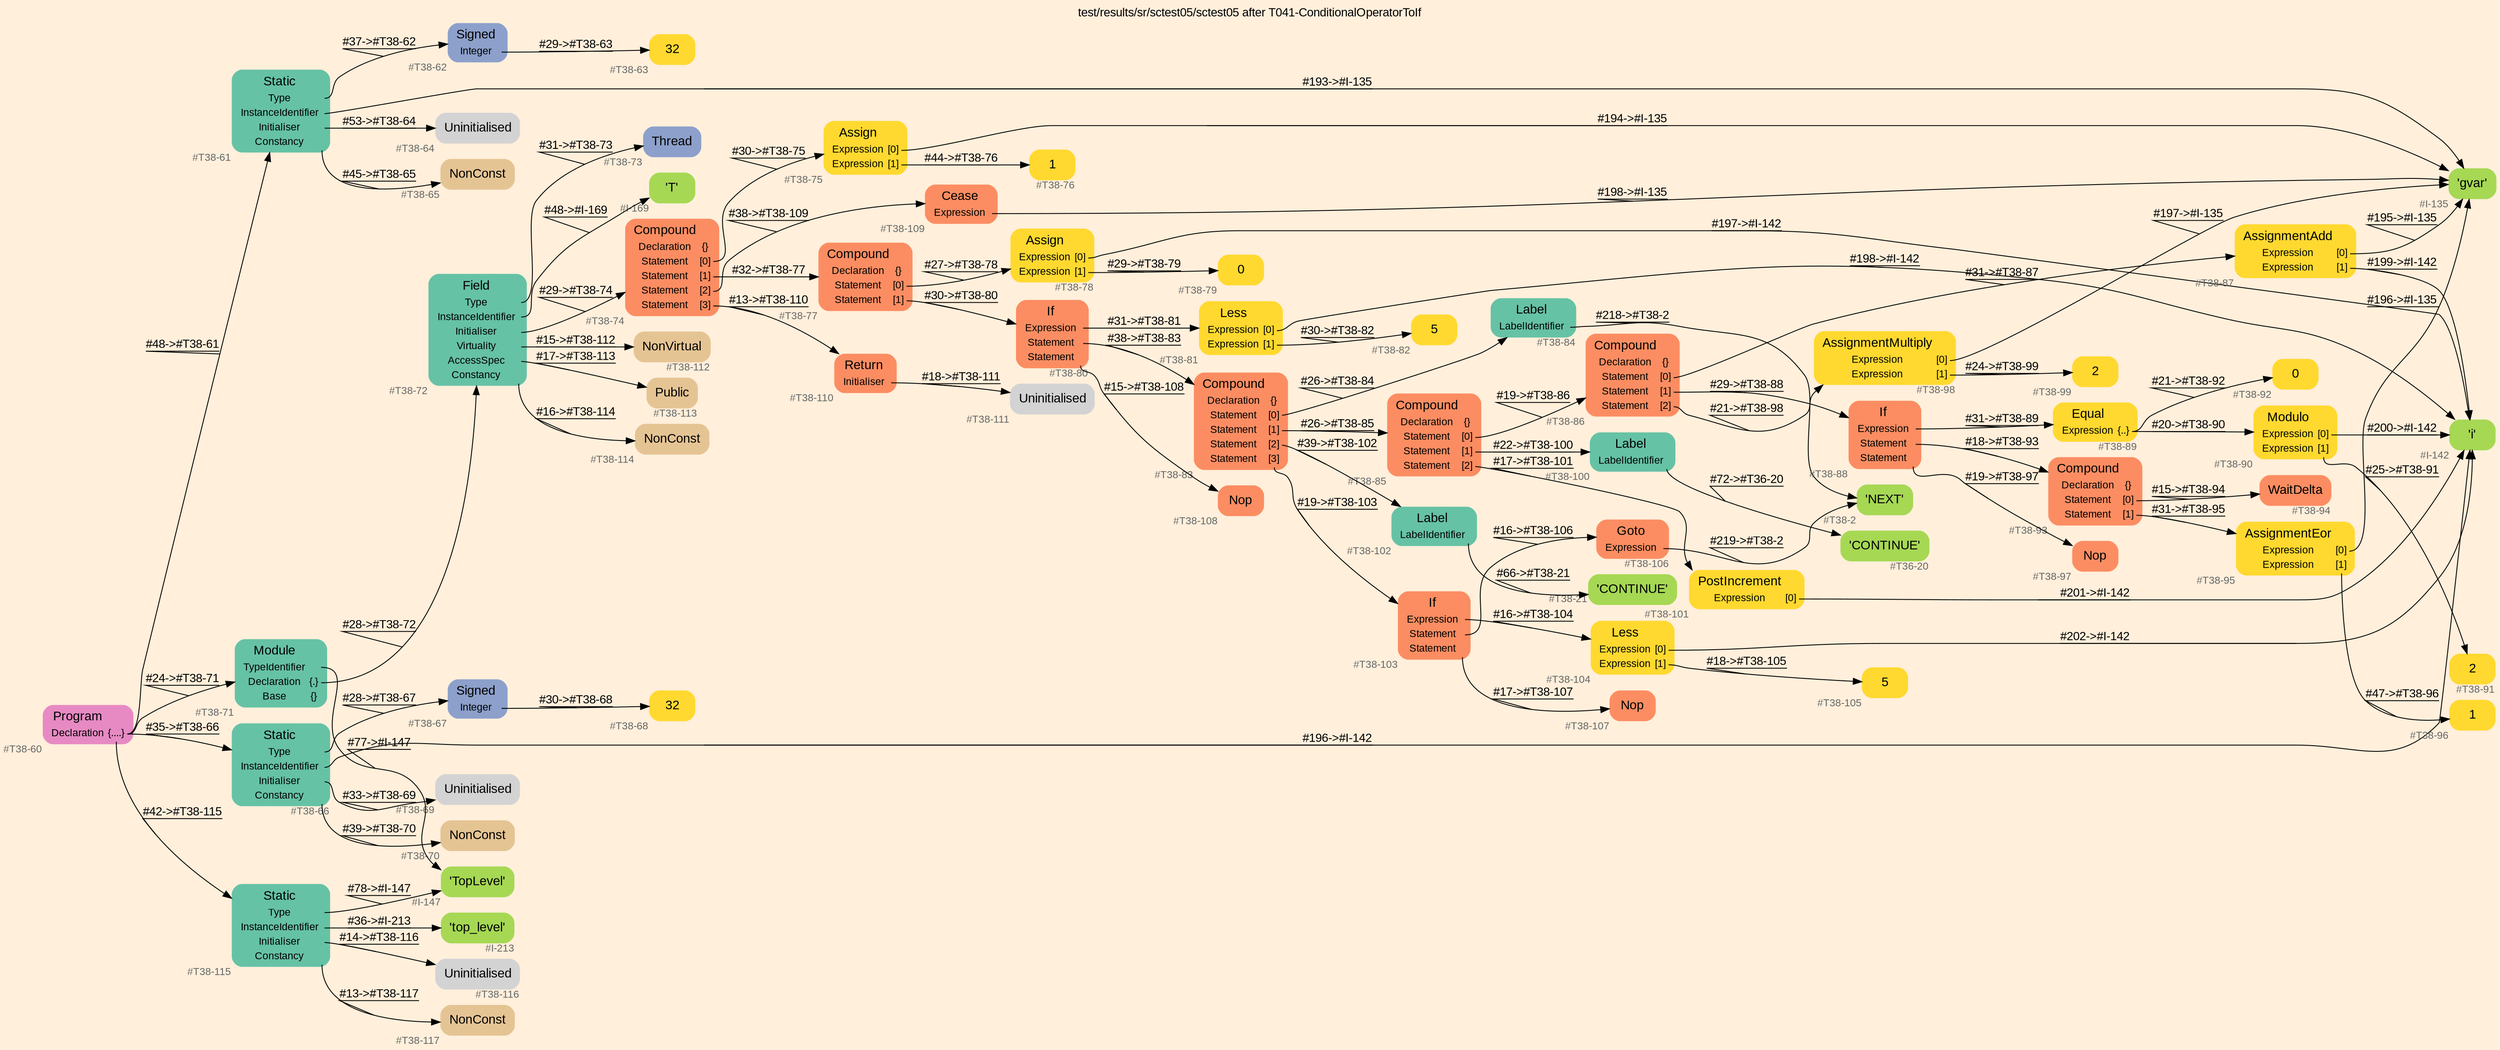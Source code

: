 digraph "test/results/sr/sctest05/sctest05 after T041-ConditionalOperatorToIf" {
label = "test/results/sr/sctest05/sctest05 after T041-ConditionalOperatorToIf"
labelloc = t
graph [
    rankdir = "LR"
    ranksep = 0.3
    bgcolor = antiquewhite1
    color = black
    fontcolor = black
    fontname = "Arial"
];
node [
    fontname = "Arial"
];
edge [
    fontname = "Arial"
];

// -------------------- node figure --------------------
// -------- block #T38-60 ----------
"#T38-60" [
    fillcolor = "/set28/4"
    xlabel = "#T38-60"
    fontsize = "12"
    fontcolor = grey40
    shape = "plaintext"
    label = <<TABLE BORDER="0" CELLBORDER="0" CELLSPACING="0">
     <TR><TD><FONT COLOR="black" POINT-SIZE="15">Program</FONT></TD></TR>
     <TR><TD><FONT COLOR="black" POINT-SIZE="12">Declaration</FONT></TD><TD PORT="port0"><FONT COLOR="black" POINT-SIZE="12">{....}</FONT></TD></TR>
    </TABLE>>
    style = "rounded,filled"
];

// -------- block #T38-61 ----------
"#T38-61" [
    fillcolor = "/set28/1"
    xlabel = "#T38-61"
    fontsize = "12"
    fontcolor = grey40
    shape = "plaintext"
    label = <<TABLE BORDER="0" CELLBORDER="0" CELLSPACING="0">
     <TR><TD><FONT COLOR="black" POINT-SIZE="15">Static</FONT></TD></TR>
     <TR><TD><FONT COLOR="black" POINT-SIZE="12">Type</FONT></TD><TD PORT="port0"></TD></TR>
     <TR><TD><FONT COLOR="black" POINT-SIZE="12">InstanceIdentifier</FONT></TD><TD PORT="port1"></TD></TR>
     <TR><TD><FONT COLOR="black" POINT-SIZE="12">Initialiser</FONT></TD><TD PORT="port2"></TD></TR>
     <TR><TD><FONT COLOR="black" POINT-SIZE="12">Constancy</FONT></TD><TD PORT="port3"></TD></TR>
    </TABLE>>
    style = "rounded,filled"
];

// -------- block #T38-62 ----------
"#T38-62" [
    fillcolor = "/set28/3"
    xlabel = "#T38-62"
    fontsize = "12"
    fontcolor = grey40
    shape = "plaintext"
    label = <<TABLE BORDER="0" CELLBORDER="0" CELLSPACING="0">
     <TR><TD><FONT COLOR="black" POINT-SIZE="15">Signed</FONT></TD></TR>
     <TR><TD><FONT COLOR="black" POINT-SIZE="12">Integer</FONT></TD><TD PORT="port0"></TD></TR>
    </TABLE>>
    style = "rounded,filled"
];

// -------- block #T38-63 ----------
"#T38-63" [
    fillcolor = "/set28/6"
    xlabel = "#T38-63"
    fontsize = "12"
    fontcolor = grey40
    shape = "plaintext"
    label = <<TABLE BORDER="0" CELLBORDER="0" CELLSPACING="0">
     <TR><TD><FONT COLOR="black" POINT-SIZE="15">32</FONT></TD></TR>
    </TABLE>>
    style = "rounded,filled"
];

// -------- block #I-135 ----------
"#I-135" [
    fillcolor = "/set28/5"
    xlabel = "#I-135"
    fontsize = "12"
    fontcolor = grey40
    shape = "plaintext"
    label = <<TABLE BORDER="0" CELLBORDER="0" CELLSPACING="0">
     <TR><TD><FONT COLOR="black" POINT-SIZE="15">'gvar'</FONT></TD></TR>
    </TABLE>>
    style = "rounded,filled"
];

// -------- block #T38-64 ----------
"#T38-64" [
    xlabel = "#T38-64"
    fontsize = "12"
    fontcolor = grey40
    shape = "plaintext"
    label = <<TABLE BORDER="0" CELLBORDER="0" CELLSPACING="0">
     <TR><TD><FONT COLOR="black" POINT-SIZE="15">Uninitialised</FONT></TD></TR>
    </TABLE>>
    style = "rounded,filled"
];

// -------- block #T38-65 ----------
"#T38-65" [
    fillcolor = "/set28/7"
    xlabel = "#T38-65"
    fontsize = "12"
    fontcolor = grey40
    shape = "plaintext"
    label = <<TABLE BORDER="0" CELLBORDER="0" CELLSPACING="0">
     <TR><TD><FONT COLOR="black" POINT-SIZE="15">NonConst</FONT></TD></TR>
    </TABLE>>
    style = "rounded,filled"
];

// -------- block #T38-66 ----------
"#T38-66" [
    fillcolor = "/set28/1"
    xlabel = "#T38-66"
    fontsize = "12"
    fontcolor = grey40
    shape = "plaintext"
    label = <<TABLE BORDER="0" CELLBORDER="0" CELLSPACING="0">
     <TR><TD><FONT COLOR="black" POINT-SIZE="15">Static</FONT></TD></TR>
     <TR><TD><FONT COLOR="black" POINT-SIZE="12">Type</FONT></TD><TD PORT="port0"></TD></TR>
     <TR><TD><FONT COLOR="black" POINT-SIZE="12">InstanceIdentifier</FONT></TD><TD PORT="port1"></TD></TR>
     <TR><TD><FONT COLOR="black" POINT-SIZE="12">Initialiser</FONT></TD><TD PORT="port2"></TD></TR>
     <TR><TD><FONT COLOR="black" POINT-SIZE="12">Constancy</FONT></TD><TD PORT="port3"></TD></TR>
    </TABLE>>
    style = "rounded,filled"
];

// -------- block #T38-67 ----------
"#T38-67" [
    fillcolor = "/set28/3"
    xlabel = "#T38-67"
    fontsize = "12"
    fontcolor = grey40
    shape = "plaintext"
    label = <<TABLE BORDER="0" CELLBORDER="0" CELLSPACING="0">
     <TR><TD><FONT COLOR="black" POINT-SIZE="15">Signed</FONT></TD></TR>
     <TR><TD><FONT COLOR="black" POINT-SIZE="12">Integer</FONT></TD><TD PORT="port0"></TD></TR>
    </TABLE>>
    style = "rounded,filled"
];

// -------- block #T38-68 ----------
"#T38-68" [
    fillcolor = "/set28/6"
    xlabel = "#T38-68"
    fontsize = "12"
    fontcolor = grey40
    shape = "plaintext"
    label = <<TABLE BORDER="0" CELLBORDER="0" CELLSPACING="0">
     <TR><TD><FONT COLOR="black" POINT-SIZE="15">32</FONT></TD></TR>
    </TABLE>>
    style = "rounded,filled"
];

// -------- block #I-142 ----------
"#I-142" [
    fillcolor = "/set28/5"
    xlabel = "#I-142"
    fontsize = "12"
    fontcolor = grey40
    shape = "plaintext"
    label = <<TABLE BORDER="0" CELLBORDER="0" CELLSPACING="0">
     <TR><TD><FONT COLOR="black" POINT-SIZE="15">'i'</FONT></TD></TR>
    </TABLE>>
    style = "rounded,filled"
];

// -------- block #T38-69 ----------
"#T38-69" [
    xlabel = "#T38-69"
    fontsize = "12"
    fontcolor = grey40
    shape = "plaintext"
    label = <<TABLE BORDER="0" CELLBORDER="0" CELLSPACING="0">
     <TR><TD><FONT COLOR="black" POINT-SIZE="15">Uninitialised</FONT></TD></TR>
    </TABLE>>
    style = "rounded,filled"
];

// -------- block #T38-70 ----------
"#T38-70" [
    fillcolor = "/set28/7"
    xlabel = "#T38-70"
    fontsize = "12"
    fontcolor = grey40
    shape = "plaintext"
    label = <<TABLE BORDER="0" CELLBORDER="0" CELLSPACING="0">
     <TR><TD><FONT COLOR="black" POINT-SIZE="15">NonConst</FONT></TD></TR>
    </TABLE>>
    style = "rounded,filled"
];

// -------- block #T38-71 ----------
"#T38-71" [
    fillcolor = "/set28/1"
    xlabel = "#T38-71"
    fontsize = "12"
    fontcolor = grey40
    shape = "plaintext"
    label = <<TABLE BORDER="0" CELLBORDER="0" CELLSPACING="0">
     <TR><TD><FONT COLOR="black" POINT-SIZE="15">Module</FONT></TD></TR>
     <TR><TD><FONT COLOR="black" POINT-SIZE="12">TypeIdentifier</FONT></TD><TD PORT="port0"></TD></TR>
     <TR><TD><FONT COLOR="black" POINT-SIZE="12">Declaration</FONT></TD><TD PORT="port1"><FONT COLOR="black" POINT-SIZE="12">{.}</FONT></TD></TR>
     <TR><TD><FONT COLOR="black" POINT-SIZE="12">Base</FONT></TD><TD PORT="port2"><FONT COLOR="black" POINT-SIZE="12">{}</FONT></TD></TR>
    </TABLE>>
    style = "rounded,filled"
];

// -------- block #I-147 ----------
"#I-147" [
    fillcolor = "/set28/5"
    xlabel = "#I-147"
    fontsize = "12"
    fontcolor = grey40
    shape = "plaintext"
    label = <<TABLE BORDER="0" CELLBORDER="0" CELLSPACING="0">
     <TR><TD><FONT COLOR="black" POINT-SIZE="15">'TopLevel'</FONT></TD></TR>
    </TABLE>>
    style = "rounded,filled"
];

// -------- block #T38-72 ----------
"#T38-72" [
    fillcolor = "/set28/1"
    xlabel = "#T38-72"
    fontsize = "12"
    fontcolor = grey40
    shape = "plaintext"
    label = <<TABLE BORDER="0" CELLBORDER="0" CELLSPACING="0">
     <TR><TD><FONT COLOR="black" POINT-SIZE="15">Field</FONT></TD></TR>
     <TR><TD><FONT COLOR="black" POINT-SIZE="12">Type</FONT></TD><TD PORT="port0"></TD></TR>
     <TR><TD><FONT COLOR="black" POINT-SIZE="12">InstanceIdentifier</FONT></TD><TD PORT="port1"></TD></TR>
     <TR><TD><FONT COLOR="black" POINT-SIZE="12">Initialiser</FONT></TD><TD PORT="port2"></TD></TR>
     <TR><TD><FONT COLOR="black" POINT-SIZE="12">Virtuality</FONT></TD><TD PORT="port3"></TD></TR>
     <TR><TD><FONT COLOR="black" POINT-SIZE="12">AccessSpec</FONT></TD><TD PORT="port4"></TD></TR>
     <TR><TD><FONT COLOR="black" POINT-SIZE="12">Constancy</FONT></TD><TD PORT="port5"></TD></TR>
    </TABLE>>
    style = "rounded,filled"
];

// -------- block #T38-73 ----------
"#T38-73" [
    fillcolor = "/set28/3"
    xlabel = "#T38-73"
    fontsize = "12"
    fontcolor = grey40
    shape = "plaintext"
    label = <<TABLE BORDER="0" CELLBORDER="0" CELLSPACING="0">
     <TR><TD><FONT COLOR="black" POINT-SIZE="15">Thread</FONT></TD></TR>
    </TABLE>>
    style = "rounded,filled"
];

// -------- block #I-169 ----------
"#I-169" [
    fillcolor = "/set28/5"
    xlabel = "#I-169"
    fontsize = "12"
    fontcolor = grey40
    shape = "plaintext"
    label = <<TABLE BORDER="0" CELLBORDER="0" CELLSPACING="0">
     <TR><TD><FONT COLOR="black" POINT-SIZE="15">'T'</FONT></TD></TR>
    </TABLE>>
    style = "rounded,filled"
];

// -------- block #T38-74 ----------
"#T38-74" [
    fillcolor = "/set28/2"
    xlabel = "#T38-74"
    fontsize = "12"
    fontcolor = grey40
    shape = "plaintext"
    label = <<TABLE BORDER="0" CELLBORDER="0" CELLSPACING="0">
     <TR><TD><FONT COLOR="black" POINT-SIZE="15">Compound</FONT></TD></TR>
     <TR><TD><FONT COLOR="black" POINT-SIZE="12">Declaration</FONT></TD><TD PORT="port0"><FONT COLOR="black" POINT-SIZE="12">{}</FONT></TD></TR>
     <TR><TD><FONT COLOR="black" POINT-SIZE="12">Statement</FONT></TD><TD PORT="port1"><FONT COLOR="black" POINT-SIZE="12">[0]</FONT></TD></TR>
     <TR><TD><FONT COLOR="black" POINT-SIZE="12">Statement</FONT></TD><TD PORT="port2"><FONT COLOR="black" POINT-SIZE="12">[1]</FONT></TD></TR>
     <TR><TD><FONT COLOR="black" POINT-SIZE="12">Statement</FONT></TD><TD PORT="port3"><FONT COLOR="black" POINT-SIZE="12">[2]</FONT></TD></TR>
     <TR><TD><FONT COLOR="black" POINT-SIZE="12">Statement</FONT></TD><TD PORT="port4"><FONT COLOR="black" POINT-SIZE="12">[3]</FONT></TD></TR>
    </TABLE>>
    style = "rounded,filled"
];

// -------- block #T38-75 ----------
"#T38-75" [
    fillcolor = "/set28/6"
    xlabel = "#T38-75"
    fontsize = "12"
    fontcolor = grey40
    shape = "plaintext"
    label = <<TABLE BORDER="0" CELLBORDER="0" CELLSPACING="0">
     <TR><TD><FONT COLOR="black" POINT-SIZE="15">Assign</FONT></TD></TR>
     <TR><TD><FONT COLOR="black" POINT-SIZE="12">Expression</FONT></TD><TD PORT="port0"><FONT COLOR="black" POINT-SIZE="12">[0]</FONT></TD></TR>
     <TR><TD><FONT COLOR="black" POINT-SIZE="12">Expression</FONT></TD><TD PORT="port1"><FONT COLOR="black" POINT-SIZE="12">[1]</FONT></TD></TR>
    </TABLE>>
    style = "rounded,filled"
];

// -------- block #T38-76 ----------
"#T38-76" [
    fillcolor = "/set28/6"
    xlabel = "#T38-76"
    fontsize = "12"
    fontcolor = grey40
    shape = "plaintext"
    label = <<TABLE BORDER="0" CELLBORDER="0" CELLSPACING="0">
     <TR><TD><FONT COLOR="black" POINT-SIZE="15">1</FONT></TD></TR>
    </TABLE>>
    style = "rounded,filled"
];

// -------- block #T38-77 ----------
"#T38-77" [
    fillcolor = "/set28/2"
    xlabel = "#T38-77"
    fontsize = "12"
    fontcolor = grey40
    shape = "plaintext"
    label = <<TABLE BORDER="0" CELLBORDER="0" CELLSPACING="0">
     <TR><TD><FONT COLOR="black" POINT-SIZE="15">Compound</FONT></TD></TR>
     <TR><TD><FONT COLOR="black" POINT-SIZE="12">Declaration</FONT></TD><TD PORT="port0"><FONT COLOR="black" POINT-SIZE="12">{}</FONT></TD></TR>
     <TR><TD><FONT COLOR="black" POINT-SIZE="12">Statement</FONT></TD><TD PORT="port1"><FONT COLOR="black" POINT-SIZE="12">[0]</FONT></TD></TR>
     <TR><TD><FONT COLOR="black" POINT-SIZE="12">Statement</FONT></TD><TD PORT="port2"><FONT COLOR="black" POINT-SIZE="12">[1]</FONT></TD></TR>
    </TABLE>>
    style = "rounded,filled"
];

// -------- block #T38-78 ----------
"#T38-78" [
    fillcolor = "/set28/6"
    xlabel = "#T38-78"
    fontsize = "12"
    fontcolor = grey40
    shape = "plaintext"
    label = <<TABLE BORDER="0" CELLBORDER="0" CELLSPACING="0">
     <TR><TD><FONT COLOR="black" POINT-SIZE="15">Assign</FONT></TD></TR>
     <TR><TD><FONT COLOR="black" POINT-SIZE="12">Expression</FONT></TD><TD PORT="port0"><FONT COLOR="black" POINT-SIZE="12">[0]</FONT></TD></TR>
     <TR><TD><FONT COLOR="black" POINT-SIZE="12">Expression</FONT></TD><TD PORT="port1"><FONT COLOR="black" POINT-SIZE="12">[1]</FONT></TD></TR>
    </TABLE>>
    style = "rounded,filled"
];

// -------- block #T38-79 ----------
"#T38-79" [
    fillcolor = "/set28/6"
    xlabel = "#T38-79"
    fontsize = "12"
    fontcolor = grey40
    shape = "plaintext"
    label = <<TABLE BORDER="0" CELLBORDER="0" CELLSPACING="0">
     <TR><TD><FONT COLOR="black" POINT-SIZE="15">0</FONT></TD></TR>
    </TABLE>>
    style = "rounded,filled"
];

// -------- block #T38-80 ----------
"#T38-80" [
    fillcolor = "/set28/2"
    xlabel = "#T38-80"
    fontsize = "12"
    fontcolor = grey40
    shape = "plaintext"
    label = <<TABLE BORDER="0" CELLBORDER="0" CELLSPACING="0">
     <TR><TD><FONT COLOR="black" POINT-SIZE="15">If</FONT></TD></TR>
     <TR><TD><FONT COLOR="black" POINT-SIZE="12">Expression</FONT></TD><TD PORT="port0"></TD></TR>
     <TR><TD><FONT COLOR="black" POINT-SIZE="12">Statement</FONT></TD><TD PORT="port1"></TD></TR>
     <TR><TD><FONT COLOR="black" POINT-SIZE="12">Statement</FONT></TD><TD PORT="port2"></TD></TR>
    </TABLE>>
    style = "rounded,filled"
];

// -------- block #T38-81 ----------
"#T38-81" [
    fillcolor = "/set28/6"
    xlabel = "#T38-81"
    fontsize = "12"
    fontcolor = grey40
    shape = "plaintext"
    label = <<TABLE BORDER="0" CELLBORDER="0" CELLSPACING="0">
     <TR><TD><FONT COLOR="black" POINT-SIZE="15">Less</FONT></TD></TR>
     <TR><TD><FONT COLOR="black" POINT-SIZE="12">Expression</FONT></TD><TD PORT="port0"><FONT COLOR="black" POINT-SIZE="12">[0]</FONT></TD></TR>
     <TR><TD><FONT COLOR="black" POINT-SIZE="12">Expression</FONT></TD><TD PORT="port1"><FONT COLOR="black" POINT-SIZE="12">[1]</FONT></TD></TR>
    </TABLE>>
    style = "rounded,filled"
];

// -------- block #T38-82 ----------
"#T38-82" [
    fillcolor = "/set28/6"
    xlabel = "#T38-82"
    fontsize = "12"
    fontcolor = grey40
    shape = "plaintext"
    label = <<TABLE BORDER="0" CELLBORDER="0" CELLSPACING="0">
     <TR><TD><FONT COLOR="black" POINT-SIZE="15">5</FONT></TD></TR>
    </TABLE>>
    style = "rounded,filled"
];

// -------- block #T38-83 ----------
"#T38-83" [
    fillcolor = "/set28/2"
    xlabel = "#T38-83"
    fontsize = "12"
    fontcolor = grey40
    shape = "plaintext"
    label = <<TABLE BORDER="0" CELLBORDER="0" CELLSPACING="0">
     <TR><TD><FONT COLOR="black" POINT-SIZE="15">Compound</FONT></TD></TR>
     <TR><TD><FONT COLOR="black" POINT-SIZE="12">Declaration</FONT></TD><TD PORT="port0"><FONT COLOR="black" POINT-SIZE="12">{}</FONT></TD></TR>
     <TR><TD><FONT COLOR="black" POINT-SIZE="12">Statement</FONT></TD><TD PORT="port1"><FONT COLOR="black" POINT-SIZE="12">[0]</FONT></TD></TR>
     <TR><TD><FONT COLOR="black" POINT-SIZE="12">Statement</FONT></TD><TD PORT="port2"><FONT COLOR="black" POINT-SIZE="12">[1]</FONT></TD></TR>
     <TR><TD><FONT COLOR="black" POINT-SIZE="12">Statement</FONT></TD><TD PORT="port3"><FONT COLOR="black" POINT-SIZE="12">[2]</FONT></TD></TR>
     <TR><TD><FONT COLOR="black" POINT-SIZE="12">Statement</FONT></TD><TD PORT="port4"><FONT COLOR="black" POINT-SIZE="12">[3]</FONT></TD></TR>
    </TABLE>>
    style = "rounded,filled"
];

// -------- block #T38-84 ----------
"#T38-84" [
    fillcolor = "/set28/1"
    xlabel = "#T38-84"
    fontsize = "12"
    fontcolor = grey40
    shape = "plaintext"
    label = <<TABLE BORDER="0" CELLBORDER="0" CELLSPACING="0">
     <TR><TD><FONT COLOR="black" POINT-SIZE="15">Label</FONT></TD></TR>
     <TR><TD><FONT COLOR="black" POINT-SIZE="12">LabelIdentifier</FONT></TD><TD PORT="port0"></TD></TR>
    </TABLE>>
    style = "rounded,filled"
];

// -------- block #T38-2 ----------
"#T38-2" [
    fillcolor = "/set28/5"
    xlabel = "#T38-2"
    fontsize = "12"
    fontcolor = grey40
    shape = "plaintext"
    label = <<TABLE BORDER="0" CELLBORDER="0" CELLSPACING="0">
     <TR><TD><FONT COLOR="black" POINT-SIZE="15">'NEXT'</FONT></TD></TR>
    </TABLE>>
    style = "rounded,filled"
];

// -------- block #T38-85 ----------
"#T38-85" [
    fillcolor = "/set28/2"
    xlabel = "#T38-85"
    fontsize = "12"
    fontcolor = grey40
    shape = "plaintext"
    label = <<TABLE BORDER="0" CELLBORDER="0" CELLSPACING="0">
     <TR><TD><FONT COLOR="black" POINT-SIZE="15">Compound</FONT></TD></TR>
     <TR><TD><FONT COLOR="black" POINT-SIZE="12">Declaration</FONT></TD><TD PORT="port0"><FONT COLOR="black" POINT-SIZE="12">{}</FONT></TD></TR>
     <TR><TD><FONT COLOR="black" POINT-SIZE="12">Statement</FONT></TD><TD PORT="port1"><FONT COLOR="black" POINT-SIZE="12">[0]</FONT></TD></TR>
     <TR><TD><FONT COLOR="black" POINT-SIZE="12">Statement</FONT></TD><TD PORT="port2"><FONT COLOR="black" POINT-SIZE="12">[1]</FONT></TD></TR>
     <TR><TD><FONT COLOR="black" POINT-SIZE="12">Statement</FONT></TD><TD PORT="port3"><FONT COLOR="black" POINT-SIZE="12">[2]</FONT></TD></TR>
    </TABLE>>
    style = "rounded,filled"
];

// -------- block #T38-86 ----------
"#T38-86" [
    fillcolor = "/set28/2"
    xlabel = "#T38-86"
    fontsize = "12"
    fontcolor = grey40
    shape = "plaintext"
    label = <<TABLE BORDER="0" CELLBORDER="0" CELLSPACING="0">
     <TR><TD><FONT COLOR="black" POINT-SIZE="15">Compound</FONT></TD></TR>
     <TR><TD><FONT COLOR="black" POINT-SIZE="12">Declaration</FONT></TD><TD PORT="port0"><FONT COLOR="black" POINT-SIZE="12">{}</FONT></TD></TR>
     <TR><TD><FONT COLOR="black" POINT-SIZE="12">Statement</FONT></TD><TD PORT="port1"><FONT COLOR="black" POINT-SIZE="12">[0]</FONT></TD></TR>
     <TR><TD><FONT COLOR="black" POINT-SIZE="12">Statement</FONT></TD><TD PORT="port2"><FONT COLOR="black" POINT-SIZE="12">[1]</FONT></TD></TR>
     <TR><TD><FONT COLOR="black" POINT-SIZE="12">Statement</FONT></TD><TD PORT="port3"><FONT COLOR="black" POINT-SIZE="12">[2]</FONT></TD></TR>
    </TABLE>>
    style = "rounded,filled"
];

// -------- block #T38-87 ----------
"#T38-87" [
    fillcolor = "/set28/6"
    xlabel = "#T38-87"
    fontsize = "12"
    fontcolor = grey40
    shape = "plaintext"
    label = <<TABLE BORDER="0" CELLBORDER="0" CELLSPACING="0">
     <TR><TD><FONT COLOR="black" POINT-SIZE="15">AssignmentAdd</FONT></TD></TR>
     <TR><TD><FONT COLOR="black" POINT-SIZE="12">Expression</FONT></TD><TD PORT="port0"><FONT COLOR="black" POINT-SIZE="12">[0]</FONT></TD></TR>
     <TR><TD><FONT COLOR="black" POINT-SIZE="12">Expression</FONT></TD><TD PORT="port1"><FONT COLOR="black" POINT-SIZE="12">[1]</FONT></TD></TR>
    </TABLE>>
    style = "rounded,filled"
];

// -------- block #T38-88 ----------
"#T38-88" [
    fillcolor = "/set28/2"
    xlabel = "#T38-88"
    fontsize = "12"
    fontcolor = grey40
    shape = "plaintext"
    label = <<TABLE BORDER="0" CELLBORDER="0" CELLSPACING="0">
     <TR><TD><FONT COLOR="black" POINT-SIZE="15">If</FONT></TD></TR>
     <TR><TD><FONT COLOR="black" POINT-SIZE="12">Expression</FONT></TD><TD PORT="port0"></TD></TR>
     <TR><TD><FONT COLOR="black" POINT-SIZE="12">Statement</FONT></TD><TD PORT="port1"></TD></TR>
     <TR><TD><FONT COLOR="black" POINT-SIZE="12">Statement</FONT></TD><TD PORT="port2"></TD></TR>
    </TABLE>>
    style = "rounded,filled"
];

// -------- block #T38-89 ----------
"#T38-89" [
    fillcolor = "/set28/6"
    xlabel = "#T38-89"
    fontsize = "12"
    fontcolor = grey40
    shape = "plaintext"
    label = <<TABLE BORDER="0" CELLBORDER="0" CELLSPACING="0">
     <TR><TD><FONT COLOR="black" POINT-SIZE="15">Equal</FONT></TD></TR>
     <TR><TD><FONT COLOR="black" POINT-SIZE="12">Expression</FONT></TD><TD PORT="port0"><FONT COLOR="black" POINT-SIZE="12">{..}</FONT></TD></TR>
    </TABLE>>
    style = "rounded,filled"
];

// -------- block #T38-90 ----------
"#T38-90" [
    fillcolor = "/set28/6"
    xlabel = "#T38-90"
    fontsize = "12"
    fontcolor = grey40
    shape = "plaintext"
    label = <<TABLE BORDER="0" CELLBORDER="0" CELLSPACING="0">
     <TR><TD><FONT COLOR="black" POINT-SIZE="15">Modulo</FONT></TD></TR>
     <TR><TD><FONT COLOR="black" POINT-SIZE="12">Expression</FONT></TD><TD PORT="port0"><FONT COLOR="black" POINT-SIZE="12">[0]</FONT></TD></TR>
     <TR><TD><FONT COLOR="black" POINT-SIZE="12">Expression</FONT></TD><TD PORT="port1"><FONT COLOR="black" POINT-SIZE="12">[1]</FONT></TD></TR>
    </TABLE>>
    style = "rounded,filled"
];

// -------- block #T38-91 ----------
"#T38-91" [
    fillcolor = "/set28/6"
    xlabel = "#T38-91"
    fontsize = "12"
    fontcolor = grey40
    shape = "plaintext"
    label = <<TABLE BORDER="0" CELLBORDER="0" CELLSPACING="0">
     <TR><TD><FONT COLOR="black" POINT-SIZE="15">2</FONT></TD></TR>
    </TABLE>>
    style = "rounded,filled"
];

// -------- block #T38-92 ----------
"#T38-92" [
    fillcolor = "/set28/6"
    xlabel = "#T38-92"
    fontsize = "12"
    fontcolor = grey40
    shape = "plaintext"
    label = <<TABLE BORDER="0" CELLBORDER="0" CELLSPACING="0">
     <TR><TD><FONT COLOR="black" POINT-SIZE="15">0</FONT></TD></TR>
    </TABLE>>
    style = "rounded,filled"
];

// -------- block #T38-93 ----------
"#T38-93" [
    fillcolor = "/set28/2"
    xlabel = "#T38-93"
    fontsize = "12"
    fontcolor = grey40
    shape = "plaintext"
    label = <<TABLE BORDER="0" CELLBORDER="0" CELLSPACING="0">
     <TR><TD><FONT COLOR="black" POINT-SIZE="15">Compound</FONT></TD></TR>
     <TR><TD><FONT COLOR="black" POINT-SIZE="12">Declaration</FONT></TD><TD PORT="port0"><FONT COLOR="black" POINT-SIZE="12">{}</FONT></TD></TR>
     <TR><TD><FONT COLOR="black" POINT-SIZE="12">Statement</FONT></TD><TD PORT="port1"><FONT COLOR="black" POINT-SIZE="12">[0]</FONT></TD></TR>
     <TR><TD><FONT COLOR="black" POINT-SIZE="12">Statement</FONT></TD><TD PORT="port2"><FONT COLOR="black" POINT-SIZE="12">[1]</FONT></TD></TR>
    </TABLE>>
    style = "rounded,filled"
];

// -------- block #T38-94 ----------
"#T38-94" [
    fillcolor = "/set28/2"
    xlabel = "#T38-94"
    fontsize = "12"
    fontcolor = grey40
    shape = "plaintext"
    label = <<TABLE BORDER="0" CELLBORDER="0" CELLSPACING="0">
     <TR><TD><FONT COLOR="black" POINT-SIZE="15">WaitDelta</FONT></TD></TR>
    </TABLE>>
    style = "rounded,filled"
];

// -------- block #T38-95 ----------
"#T38-95" [
    fillcolor = "/set28/6"
    xlabel = "#T38-95"
    fontsize = "12"
    fontcolor = grey40
    shape = "plaintext"
    label = <<TABLE BORDER="0" CELLBORDER="0" CELLSPACING="0">
     <TR><TD><FONT COLOR="black" POINT-SIZE="15">AssignmentEor</FONT></TD></TR>
     <TR><TD><FONT COLOR="black" POINT-SIZE="12">Expression</FONT></TD><TD PORT="port0"><FONT COLOR="black" POINT-SIZE="12">[0]</FONT></TD></TR>
     <TR><TD><FONT COLOR="black" POINT-SIZE="12">Expression</FONT></TD><TD PORT="port1"><FONT COLOR="black" POINT-SIZE="12">[1]</FONT></TD></TR>
    </TABLE>>
    style = "rounded,filled"
];

// -------- block #T38-96 ----------
"#T38-96" [
    fillcolor = "/set28/6"
    xlabel = "#T38-96"
    fontsize = "12"
    fontcolor = grey40
    shape = "plaintext"
    label = <<TABLE BORDER="0" CELLBORDER="0" CELLSPACING="0">
     <TR><TD><FONT COLOR="black" POINT-SIZE="15">1</FONT></TD></TR>
    </TABLE>>
    style = "rounded,filled"
];

// -------- block #T38-97 ----------
"#T38-97" [
    fillcolor = "/set28/2"
    xlabel = "#T38-97"
    fontsize = "12"
    fontcolor = grey40
    shape = "plaintext"
    label = <<TABLE BORDER="0" CELLBORDER="0" CELLSPACING="0">
     <TR><TD><FONT COLOR="black" POINT-SIZE="15">Nop</FONT></TD></TR>
    </TABLE>>
    style = "rounded,filled"
];

// -------- block #T38-98 ----------
"#T38-98" [
    fillcolor = "/set28/6"
    xlabel = "#T38-98"
    fontsize = "12"
    fontcolor = grey40
    shape = "plaintext"
    label = <<TABLE BORDER="0" CELLBORDER="0" CELLSPACING="0">
     <TR><TD><FONT COLOR="black" POINT-SIZE="15">AssignmentMultiply</FONT></TD></TR>
     <TR><TD><FONT COLOR="black" POINT-SIZE="12">Expression</FONT></TD><TD PORT="port0"><FONT COLOR="black" POINT-SIZE="12">[0]</FONT></TD></TR>
     <TR><TD><FONT COLOR="black" POINT-SIZE="12">Expression</FONT></TD><TD PORT="port1"><FONT COLOR="black" POINT-SIZE="12">[1]</FONT></TD></TR>
    </TABLE>>
    style = "rounded,filled"
];

// -------- block #T38-99 ----------
"#T38-99" [
    fillcolor = "/set28/6"
    xlabel = "#T38-99"
    fontsize = "12"
    fontcolor = grey40
    shape = "plaintext"
    label = <<TABLE BORDER="0" CELLBORDER="0" CELLSPACING="0">
     <TR><TD><FONT COLOR="black" POINT-SIZE="15">2</FONT></TD></TR>
    </TABLE>>
    style = "rounded,filled"
];

// -------- block #T38-100 ----------
"#T38-100" [
    fillcolor = "/set28/1"
    xlabel = "#T38-100"
    fontsize = "12"
    fontcolor = grey40
    shape = "plaintext"
    label = <<TABLE BORDER="0" CELLBORDER="0" CELLSPACING="0">
     <TR><TD><FONT COLOR="black" POINT-SIZE="15">Label</FONT></TD></TR>
     <TR><TD><FONT COLOR="black" POINT-SIZE="12">LabelIdentifier</FONT></TD><TD PORT="port0"></TD></TR>
    </TABLE>>
    style = "rounded,filled"
];

// -------- block #T36-20 ----------
"#T36-20" [
    fillcolor = "/set28/5"
    xlabel = "#T36-20"
    fontsize = "12"
    fontcolor = grey40
    shape = "plaintext"
    label = <<TABLE BORDER="0" CELLBORDER="0" CELLSPACING="0">
     <TR><TD><FONT COLOR="black" POINT-SIZE="15">'CONTINUE'</FONT></TD></TR>
    </TABLE>>
    style = "rounded,filled"
];

// -------- block #T38-101 ----------
"#T38-101" [
    fillcolor = "/set28/6"
    xlabel = "#T38-101"
    fontsize = "12"
    fontcolor = grey40
    shape = "plaintext"
    label = <<TABLE BORDER="0" CELLBORDER="0" CELLSPACING="0">
     <TR><TD><FONT COLOR="black" POINT-SIZE="15">PostIncrement</FONT></TD></TR>
     <TR><TD><FONT COLOR="black" POINT-SIZE="12">Expression</FONT></TD><TD PORT="port0"><FONT COLOR="black" POINT-SIZE="12">[0]</FONT></TD></TR>
    </TABLE>>
    style = "rounded,filled"
];

// -------- block #T38-102 ----------
"#T38-102" [
    fillcolor = "/set28/1"
    xlabel = "#T38-102"
    fontsize = "12"
    fontcolor = grey40
    shape = "plaintext"
    label = <<TABLE BORDER="0" CELLBORDER="0" CELLSPACING="0">
     <TR><TD><FONT COLOR="black" POINT-SIZE="15">Label</FONT></TD></TR>
     <TR><TD><FONT COLOR="black" POINT-SIZE="12">LabelIdentifier</FONT></TD><TD PORT="port0"></TD></TR>
    </TABLE>>
    style = "rounded,filled"
];

// -------- block #T38-21 ----------
"#T38-21" [
    fillcolor = "/set28/5"
    xlabel = "#T38-21"
    fontsize = "12"
    fontcolor = grey40
    shape = "plaintext"
    label = <<TABLE BORDER="0" CELLBORDER="0" CELLSPACING="0">
     <TR><TD><FONT COLOR="black" POINT-SIZE="15">'CONTINUE'</FONT></TD></TR>
    </TABLE>>
    style = "rounded,filled"
];

// -------- block #T38-103 ----------
"#T38-103" [
    fillcolor = "/set28/2"
    xlabel = "#T38-103"
    fontsize = "12"
    fontcolor = grey40
    shape = "plaintext"
    label = <<TABLE BORDER="0" CELLBORDER="0" CELLSPACING="0">
     <TR><TD><FONT COLOR="black" POINT-SIZE="15">If</FONT></TD></TR>
     <TR><TD><FONT COLOR="black" POINT-SIZE="12">Expression</FONT></TD><TD PORT="port0"></TD></TR>
     <TR><TD><FONT COLOR="black" POINT-SIZE="12">Statement</FONT></TD><TD PORT="port1"></TD></TR>
     <TR><TD><FONT COLOR="black" POINT-SIZE="12">Statement</FONT></TD><TD PORT="port2"></TD></TR>
    </TABLE>>
    style = "rounded,filled"
];

// -------- block #T38-104 ----------
"#T38-104" [
    fillcolor = "/set28/6"
    xlabel = "#T38-104"
    fontsize = "12"
    fontcolor = grey40
    shape = "plaintext"
    label = <<TABLE BORDER="0" CELLBORDER="0" CELLSPACING="0">
     <TR><TD><FONT COLOR="black" POINT-SIZE="15">Less</FONT></TD></TR>
     <TR><TD><FONT COLOR="black" POINT-SIZE="12">Expression</FONT></TD><TD PORT="port0"><FONT COLOR="black" POINT-SIZE="12">[0]</FONT></TD></TR>
     <TR><TD><FONT COLOR="black" POINT-SIZE="12">Expression</FONT></TD><TD PORT="port1"><FONT COLOR="black" POINT-SIZE="12">[1]</FONT></TD></TR>
    </TABLE>>
    style = "rounded,filled"
];

// -------- block #T38-105 ----------
"#T38-105" [
    fillcolor = "/set28/6"
    xlabel = "#T38-105"
    fontsize = "12"
    fontcolor = grey40
    shape = "plaintext"
    label = <<TABLE BORDER="0" CELLBORDER="0" CELLSPACING="0">
     <TR><TD><FONT COLOR="black" POINT-SIZE="15">5</FONT></TD></TR>
    </TABLE>>
    style = "rounded,filled"
];

// -------- block #T38-106 ----------
"#T38-106" [
    fillcolor = "/set28/2"
    xlabel = "#T38-106"
    fontsize = "12"
    fontcolor = grey40
    shape = "plaintext"
    label = <<TABLE BORDER="0" CELLBORDER="0" CELLSPACING="0">
     <TR><TD><FONT COLOR="black" POINT-SIZE="15">Goto</FONT></TD></TR>
     <TR><TD><FONT COLOR="black" POINT-SIZE="12">Expression</FONT></TD><TD PORT="port0"></TD></TR>
    </TABLE>>
    style = "rounded,filled"
];

// -------- block #T38-107 ----------
"#T38-107" [
    fillcolor = "/set28/2"
    xlabel = "#T38-107"
    fontsize = "12"
    fontcolor = grey40
    shape = "plaintext"
    label = <<TABLE BORDER="0" CELLBORDER="0" CELLSPACING="0">
     <TR><TD><FONT COLOR="black" POINT-SIZE="15">Nop</FONT></TD></TR>
    </TABLE>>
    style = "rounded,filled"
];

// -------- block #T38-108 ----------
"#T38-108" [
    fillcolor = "/set28/2"
    xlabel = "#T38-108"
    fontsize = "12"
    fontcolor = grey40
    shape = "plaintext"
    label = <<TABLE BORDER="0" CELLBORDER="0" CELLSPACING="0">
     <TR><TD><FONT COLOR="black" POINT-SIZE="15">Nop</FONT></TD></TR>
    </TABLE>>
    style = "rounded,filled"
];

// -------- block #T38-109 ----------
"#T38-109" [
    fillcolor = "/set28/2"
    xlabel = "#T38-109"
    fontsize = "12"
    fontcolor = grey40
    shape = "plaintext"
    label = <<TABLE BORDER="0" CELLBORDER="0" CELLSPACING="0">
     <TR><TD><FONT COLOR="black" POINT-SIZE="15">Cease</FONT></TD></TR>
     <TR><TD><FONT COLOR="black" POINT-SIZE="12">Expression</FONT></TD><TD PORT="port0"></TD></TR>
    </TABLE>>
    style = "rounded,filled"
];

// -------- block #T38-110 ----------
"#T38-110" [
    fillcolor = "/set28/2"
    xlabel = "#T38-110"
    fontsize = "12"
    fontcolor = grey40
    shape = "plaintext"
    label = <<TABLE BORDER="0" CELLBORDER="0" CELLSPACING="0">
     <TR><TD><FONT COLOR="black" POINT-SIZE="15">Return</FONT></TD></TR>
     <TR><TD><FONT COLOR="black" POINT-SIZE="12">Initialiser</FONT></TD><TD PORT="port0"></TD></TR>
    </TABLE>>
    style = "rounded,filled"
];

// -------- block #T38-111 ----------
"#T38-111" [
    xlabel = "#T38-111"
    fontsize = "12"
    fontcolor = grey40
    shape = "plaintext"
    label = <<TABLE BORDER="0" CELLBORDER="0" CELLSPACING="0">
     <TR><TD><FONT COLOR="black" POINT-SIZE="15">Uninitialised</FONT></TD></TR>
    </TABLE>>
    style = "rounded,filled"
];

// -------- block #T38-112 ----------
"#T38-112" [
    fillcolor = "/set28/7"
    xlabel = "#T38-112"
    fontsize = "12"
    fontcolor = grey40
    shape = "plaintext"
    label = <<TABLE BORDER="0" CELLBORDER="0" CELLSPACING="0">
     <TR><TD><FONT COLOR="black" POINT-SIZE="15">NonVirtual</FONT></TD></TR>
    </TABLE>>
    style = "rounded,filled"
];

// -------- block #T38-113 ----------
"#T38-113" [
    fillcolor = "/set28/7"
    xlabel = "#T38-113"
    fontsize = "12"
    fontcolor = grey40
    shape = "plaintext"
    label = <<TABLE BORDER="0" CELLBORDER="0" CELLSPACING="0">
     <TR><TD><FONT COLOR="black" POINT-SIZE="15">Public</FONT></TD></TR>
    </TABLE>>
    style = "rounded,filled"
];

// -------- block #T38-114 ----------
"#T38-114" [
    fillcolor = "/set28/7"
    xlabel = "#T38-114"
    fontsize = "12"
    fontcolor = grey40
    shape = "plaintext"
    label = <<TABLE BORDER="0" CELLBORDER="0" CELLSPACING="0">
     <TR><TD><FONT COLOR="black" POINT-SIZE="15">NonConst</FONT></TD></TR>
    </TABLE>>
    style = "rounded,filled"
];

// -------- block #T38-115 ----------
"#T38-115" [
    fillcolor = "/set28/1"
    xlabel = "#T38-115"
    fontsize = "12"
    fontcolor = grey40
    shape = "plaintext"
    label = <<TABLE BORDER="0" CELLBORDER="0" CELLSPACING="0">
     <TR><TD><FONT COLOR="black" POINT-SIZE="15">Static</FONT></TD></TR>
     <TR><TD><FONT COLOR="black" POINT-SIZE="12">Type</FONT></TD><TD PORT="port0"></TD></TR>
     <TR><TD><FONT COLOR="black" POINT-SIZE="12">InstanceIdentifier</FONT></TD><TD PORT="port1"></TD></TR>
     <TR><TD><FONT COLOR="black" POINT-SIZE="12">Initialiser</FONT></TD><TD PORT="port2"></TD></TR>
     <TR><TD><FONT COLOR="black" POINT-SIZE="12">Constancy</FONT></TD><TD PORT="port3"></TD></TR>
    </TABLE>>
    style = "rounded,filled"
];

// -------- block #I-213 ----------
"#I-213" [
    fillcolor = "/set28/5"
    xlabel = "#I-213"
    fontsize = "12"
    fontcolor = grey40
    shape = "plaintext"
    label = <<TABLE BORDER="0" CELLBORDER="0" CELLSPACING="0">
     <TR><TD><FONT COLOR="black" POINT-SIZE="15">'top_level'</FONT></TD></TR>
    </TABLE>>
    style = "rounded,filled"
];

// -------- block #T38-116 ----------
"#T38-116" [
    xlabel = "#T38-116"
    fontsize = "12"
    fontcolor = grey40
    shape = "plaintext"
    label = <<TABLE BORDER="0" CELLBORDER="0" CELLSPACING="0">
     <TR><TD><FONT COLOR="black" POINT-SIZE="15">Uninitialised</FONT></TD></TR>
    </TABLE>>
    style = "rounded,filled"
];

// -------- block #T38-117 ----------
"#T38-117" [
    fillcolor = "/set28/7"
    xlabel = "#T38-117"
    fontsize = "12"
    fontcolor = grey40
    shape = "plaintext"
    label = <<TABLE BORDER="0" CELLBORDER="0" CELLSPACING="0">
     <TR><TD><FONT COLOR="black" POINT-SIZE="15">NonConst</FONT></TD></TR>
    </TABLE>>
    style = "rounded,filled"
];

"#T38-60":port0 -> "#T38-61" [
    label = "#48-&gt;#T38-61"
    decorate = true
    color = black
    fontcolor = black
];

"#T38-60":port0 -> "#T38-66" [
    label = "#35-&gt;#T38-66"
    decorate = true
    color = black
    fontcolor = black
];

"#T38-60":port0 -> "#T38-71" [
    label = "#24-&gt;#T38-71"
    decorate = true
    color = black
    fontcolor = black
];

"#T38-60":port0 -> "#T38-115" [
    label = "#42-&gt;#T38-115"
    decorate = true
    color = black
    fontcolor = black
];

"#T38-61":port0 -> "#T38-62" [
    label = "#37-&gt;#T38-62"
    decorate = true
    color = black
    fontcolor = black
];

"#T38-61":port1 -> "#I-135" [
    label = "#193-&gt;#I-135"
    decorate = true
    color = black
    fontcolor = black
];

"#T38-61":port2 -> "#T38-64" [
    label = "#53-&gt;#T38-64"
    decorate = true
    color = black
    fontcolor = black
];

"#T38-61":port3 -> "#T38-65" [
    label = "#45-&gt;#T38-65"
    decorate = true
    color = black
    fontcolor = black
];

"#T38-62":port0 -> "#T38-63" [
    label = "#29-&gt;#T38-63"
    decorate = true
    color = black
    fontcolor = black
];

"#T38-66":port0 -> "#T38-67" [
    label = "#28-&gt;#T38-67"
    decorate = true
    color = black
    fontcolor = black
];

"#T38-66":port1 -> "#I-142" [
    label = "#196-&gt;#I-142"
    decorate = true
    color = black
    fontcolor = black
];

"#T38-66":port2 -> "#T38-69" [
    label = "#33-&gt;#T38-69"
    decorate = true
    color = black
    fontcolor = black
];

"#T38-66":port3 -> "#T38-70" [
    label = "#39-&gt;#T38-70"
    decorate = true
    color = black
    fontcolor = black
];

"#T38-67":port0 -> "#T38-68" [
    label = "#30-&gt;#T38-68"
    decorate = true
    color = black
    fontcolor = black
];

"#T38-71":port0 -> "#I-147" [
    label = "#77-&gt;#I-147"
    decorate = true
    color = black
    fontcolor = black
];

"#T38-71":port1 -> "#T38-72" [
    label = "#28-&gt;#T38-72"
    decorate = true
    color = black
    fontcolor = black
];

"#T38-72":port0 -> "#T38-73" [
    label = "#31-&gt;#T38-73"
    decorate = true
    color = black
    fontcolor = black
];

"#T38-72":port1 -> "#I-169" [
    label = "#48-&gt;#I-169"
    decorate = true
    color = black
    fontcolor = black
];

"#T38-72":port2 -> "#T38-74" [
    label = "#29-&gt;#T38-74"
    decorate = true
    color = black
    fontcolor = black
];

"#T38-72":port3 -> "#T38-112" [
    label = "#15-&gt;#T38-112"
    decorate = true
    color = black
    fontcolor = black
];

"#T38-72":port4 -> "#T38-113" [
    label = "#17-&gt;#T38-113"
    decorate = true
    color = black
    fontcolor = black
];

"#T38-72":port5 -> "#T38-114" [
    label = "#16-&gt;#T38-114"
    decorate = true
    color = black
    fontcolor = black
];

"#T38-74":port1 -> "#T38-75" [
    label = "#30-&gt;#T38-75"
    decorate = true
    color = black
    fontcolor = black
];

"#T38-74":port2 -> "#T38-77" [
    label = "#32-&gt;#T38-77"
    decorate = true
    color = black
    fontcolor = black
];

"#T38-74":port3 -> "#T38-109" [
    label = "#38-&gt;#T38-109"
    decorate = true
    color = black
    fontcolor = black
];

"#T38-74":port4 -> "#T38-110" [
    label = "#13-&gt;#T38-110"
    decorate = true
    color = black
    fontcolor = black
];

"#T38-75":port0 -> "#I-135" [
    label = "#194-&gt;#I-135"
    decorate = true
    color = black
    fontcolor = black
];

"#T38-75":port1 -> "#T38-76" [
    label = "#44-&gt;#T38-76"
    decorate = true
    color = black
    fontcolor = black
];

"#T38-77":port1 -> "#T38-78" [
    label = "#27-&gt;#T38-78"
    decorate = true
    color = black
    fontcolor = black
];

"#T38-77":port2 -> "#T38-80" [
    label = "#30-&gt;#T38-80"
    decorate = true
    color = black
    fontcolor = black
];

"#T38-78":port0 -> "#I-142" [
    label = "#197-&gt;#I-142"
    decorate = true
    color = black
    fontcolor = black
];

"#T38-78":port1 -> "#T38-79" [
    label = "#29-&gt;#T38-79"
    decorate = true
    color = black
    fontcolor = black
];

"#T38-80":port0 -> "#T38-81" [
    label = "#31-&gt;#T38-81"
    decorate = true
    color = black
    fontcolor = black
];

"#T38-80":port1 -> "#T38-83" [
    label = "#38-&gt;#T38-83"
    decorate = true
    color = black
    fontcolor = black
];

"#T38-80":port2 -> "#T38-108" [
    label = "#15-&gt;#T38-108"
    decorate = true
    color = black
    fontcolor = black
];

"#T38-81":port0 -> "#I-142" [
    label = "#198-&gt;#I-142"
    decorate = true
    color = black
    fontcolor = black
];

"#T38-81":port1 -> "#T38-82" [
    label = "#30-&gt;#T38-82"
    decorate = true
    color = black
    fontcolor = black
];

"#T38-83":port1 -> "#T38-84" [
    label = "#26-&gt;#T38-84"
    decorate = true
    color = black
    fontcolor = black
];

"#T38-83":port2 -> "#T38-85" [
    label = "#26-&gt;#T38-85"
    decorate = true
    color = black
    fontcolor = black
];

"#T38-83":port3 -> "#T38-102" [
    label = "#39-&gt;#T38-102"
    decorate = true
    color = black
    fontcolor = black
];

"#T38-83":port4 -> "#T38-103" [
    label = "#19-&gt;#T38-103"
    decorate = true
    color = black
    fontcolor = black
];

"#T38-84":port0 -> "#T38-2" [
    label = "#218-&gt;#T38-2"
    decorate = true
    color = black
    fontcolor = black
];

"#T38-85":port1 -> "#T38-86" [
    label = "#19-&gt;#T38-86"
    decorate = true
    color = black
    fontcolor = black
];

"#T38-85":port2 -> "#T38-100" [
    label = "#22-&gt;#T38-100"
    decorate = true
    color = black
    fontcolor = black
];

"#T38-85":port3 -> "#T38-101" [
    label = "#17-&gt;#T38-101"
    decorate = true
    color = black
    fontcolor = black
];

"#T38-86":port1 -> "#T38-87" [
    label = "#31-&gt;#T38-87"
    decorate = true
    color = black
    fontcolor = black
];

"#T38-86":port2 -> "#T38-88" [
    label = "#29-&gt;#T38-88"
    decorate = true
    color = black
    fontcolor = black
];

"#T38-86":port3 -> "#T38-98" [
    label = "#21-&gt;#T38-98"
    decorate = true
    color = black
    fontcolor = black
];

"#T38-87":port0 -> "#I-135" [
    label = "#195-&gt;#I-135"
    decorate = true
    color = black
    fontcolor = black
];

"#T38-87":port1 -> "#I-142" [
    label = "#199-&gt;#I-142"
    decorate = true
    color = black
    fontcolor = black
];

"#T38-88":port0 -> "#T38-89" [
    label = "#31-&gt;#T38-89"
    decorate = true
    color = black
    fontcolor = black
];

"#T38-88":port1 -> "#T38-93" [
    label = "#18-&gt;#T38-93"
    decorate = true
    color = black
    fontcolor = black
];

"#T38-88":port2 -> "#T38-97" [
    label = "#19-&gt;#T38-97"
    decorate = true
    color = black
    fontcolor = black
];

"#T38-89":port0 -> "#T38-90" [
    label = "#20-&gt;#T38-90"
    decorate = true
    color = black
    fontcolor = black
];

"#T38-89":port0 -> "#T38-92" [
    label = "#21-&gt;#T38-92"
    decorate = true
    color = black
    fontcolor = black
];

"#T38-90":port0 -> "#I-142" [
    label = "#200-&gt;#I-142"
    decorate = true
    color = black
    fontcolor = black
];

"#T38-90":port1 -> "#T38-91" [
    label = "#25-&gt;#T38-91"
    decorate = true
    color = black
    fontcolor = black
];

"#T38-93":port1 -> "#T38-94" [
    label = "#15-&gt;#T38-94"
    decorate = true
    color = black
    fontcolor = black
];

"#T38-93":port2 -> "#T38-95" [
    label = "#31-&gt;#T38-95"
    decorate = true
    color = black
    fontcolor = black
];

"#T38-95":port0 -> "#I-135" [
    label = "#196-&gt;#I-135"
    decorate = true
    color = black
    fontcolor = black
];

"#T38-95":port1 -> "#T38-96" [
    label = "#47-&gt;#T38-96"
    decorate = true
    color = black
    fontcolor = black
];

"#T38-98":port0 -> "#I-135" [
    label = "#197-&gt;#I-135"
    decorate = true
    color = black
    fontcolor = black
];

"#T38-98":port1 -> "#T38-99" [
    label = "#24-&gt;#T38-99"
    decorate = true
    color = black
    fontcolor = black
];

"#T38-100":port0 -> "#T36-20" [
    label = "#72-&gt;#T36-20"
    decorate = true
    color = black
    fontcolor = black
];

"#T38-101":port0 -> "#I-142" [
    label = "#201-&gt;#I-142"
    decorate = true
    color = black
    fontcolor = black
];

"#T38-102":port0 -> "#T38-21" [
    label = "#66-&gt;#T38-21"
    decorate = true
    color = black
    fontcolor = black
];

"#T38-103":port0 -> "#T38-104" [
    label = "#16-&gt;#T38-104"
    decorate = true
    color = black
    fontcolor = black
];

"#T38-103":port1 -> "#T38-106" [
    label = "#16-&gt;#T38-106"
    decorate = true
    color = black
    fontcolor = black
];

"#T38-103":port2 -> "#T38-107" [
    label = "#17-&gt;#T38-107"
    decorate = true
    color = black
    fontcolor = black
];

"#T38-104":port0 -> "#I-142" [
    label = "#202-&gt;#I-142"
    decorate = true
    color = black
    fontcolor = black
];

"#T38-104":port1 -> "#T38-105" [
    label = "#18-&gt;#T38-105"
    decorate = true
    color = black
    fontcolor = black
];

"#T38-106":port0 -> "#T38-2" [
    label = "#219-&gt;#T38-2"
    decorate = true
    color = black
    fontcolor = black
];

"#T38-109":port0 -> "#I-135" [
    label = "#198-&gt;#I-135"
    decorate = true
    color = black
    fontcolor = black
];

"#T38-110":port0 -> "#T38-111" [
    label = "#18-&gt;#T38-111"
    decorate = true
    color = black
    fontcolor = black
];

"#T38-115":port0 -> "#I-147" [
    label = "#78-&gt;#I-147"
    decorate = true
    color = black
    fontcolor = black
];

"#T38-115":port1 -> "#I-213" [
    label = "#36-&gt;#I-213"
    decorate = true
    color = black
    fontcolor = black
];

"#T38-115":port2 -> "#T38-116" [
    label = "#14-&gt;#T38-116"
    decorate = true
    color = black
    fontcolor = black
];

"#T38-115":port3 -> "#T38-117" [
    label = "#13-&gt;#T38-117"
    decorate = true
    color = black
    fontcolor = black
];


}
